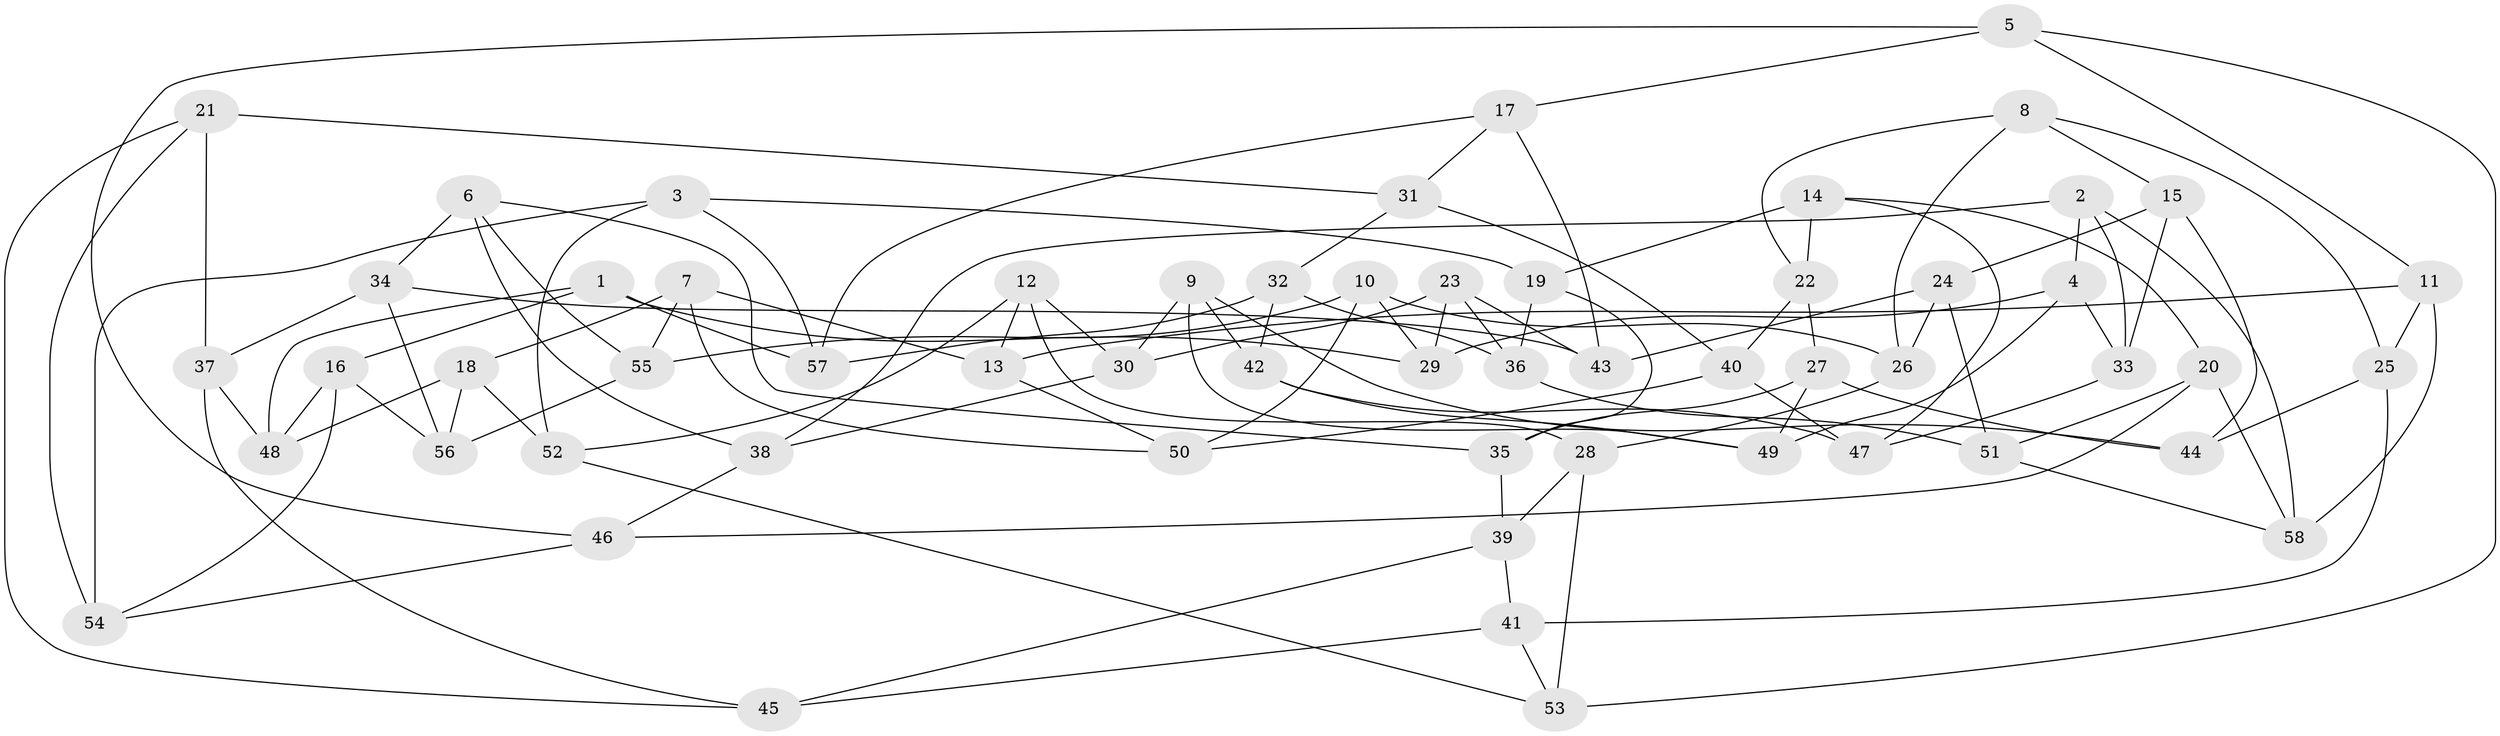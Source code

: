 // coarse degree distribution, {3: 0.27586206896551724, 4: 0.4482758620689655, 5: 0.10344827586206896, 9: 0.034482758620689655, 2: 0.034482758620689655, 8: 0.06896551724137931, 6: 0.034482758620689655}
// Generated by graph-tools (version 1.1) at 2025/02/03/05/25 17:02:45]
// undirected, 58 vertices, 116 edges
graph export_dot {
graph [start="1"]
  node [color=gray90,style=filled];
  1;
  2;
  3;
  4;
  5;
  6;
  7;
  8;
  9;
  10;
  11;
  12;
  13;
  14;
  15;
  16;
  17;
  18;
  19;
  20;
  21;
  22;
  23;
  24;
  25;
  26;
  27;
  28;
  29;
  30;
  31;
  32;
  33;
  34;
  35;
  36;
  37;
  38;
  39;
  40;
  41;
  42;
  43;
  44;
  45;
  46;
  47;
  48;
  49;
  50;
  51;
  52;
  53;
  54;
  55;
  56;
  57;
  58;
  1 -- 48;
  1 -- 57;
  1 -- 29;
  1 -- 16;
  2 -- 33;
  2 -- 58;
  2 -- 4;
  2 -- 38;
  3 -- 57;
  3 -- 52;
  3 -- 54;
  3 -- 19;
  4 -- 33;
  4 -- 29;
  4 -- 49;
  5 -- 53;
  5 -- 11;
  5 -- 46;
  5 -- 17;
  6 -- 38;
  6 -- 35;
  6 -- 55;
  6 -- 34;
  7 -- 18;
  7 -- 55;
  7 -- 50;
  7 -- 13;
  8 -- 22;
  8 -- 25;
  8 -- 15;
  8 -- 26;
  9 -- 42;
  9 -- 44;
  9 -- 49;
  9 -- 30;
  10 -- 26;
  10 -- 50;
  10 -- 29;
  10 -- 55;
  11 -- 58;
  11 -- 13;
  11 -- 25;
  12 -- 52;
  12 -- 30;
  12 -- 13;
  12 -- 28;
  13 -- 50;
  14 -- 20;
  14 -- 22;
  14 -- 47;
  14 -- 19;
  15 -- 24;
  15 -- 33;
  15 -- 44;
  16 -- 54;
  16 -- 48;
  16 -- 56;
  17 -- 57;
  17 -- 31;
  17 -- 43;
  18 -- 56;
  18 -- 48;
  18 -- 52;
  19 -- 35;
  19 -- 36;
  20 -- 46;
  20 -- 58;
  20 -- 51;
  21 -- 45;
  21 -- 31;
  21 -- 54;
  21 -- 37;
  22 -- 27;
  22 -- 40;
  23 -- 30;
  23 -- 36;
  23 -- 43;
  23 -- 29;
  24 -- 51;
  24 -- 43;
  24 -- 26;
  25 -- 41;
  25 -- 44;
  26 -- 28;
  27 -- 44;
  27 -- 49;
  27 -- 35;
  28 -- 53;
  28 -- 39;
  30 -- 38;
  31 -- 40;
  31 -- 32;
  32 -- 36;
  32 -- 57;
  32 -- 42;
  33 -- 47;
  34 -- 37;
  34 -- 56;
  34 -- 43;
  35 -- 39;
  36 -- 51;
  37 -- 45;
  37 -- 48;
  38 -- 46;
  39 -- 41;
  39 -- 45;
  40 -- 50;
  40 -- 47;
  41 -- 45;
  41 -- 53;
  42 -- 47;
  42 -- 49;
  46 -- 54;
  51 -- 58;
  52 -- 53;
  55 -- 56;
}
